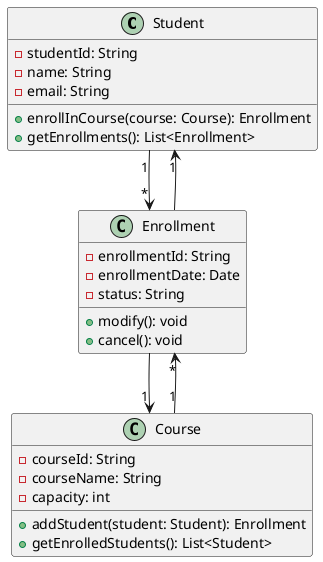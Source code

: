 @startuml
class Student {
    - studentId: String
    - name: String
    - email: String
    + enrollInCourse(course: Course): Enrollment
    + getEnrollments(): List<Enrollment>
}

class Course {
    - courseId: String
    - courseName: String
    - capacity: int
    + addStudent(student: Student): Enrollment
    + getEnrolledStudents(): List<Student>
}

class Enrollment {
    - enrollmentId: String
    - enrollmentDate: Date
    - status: String
    + modify(): void
    + cancel(): void
}

Student "1" --> "*" Enrollment
Course "1" --> "*" Enrollment
Enrollment --> "1" Student
Enrollment --> "1" Course
@enduml